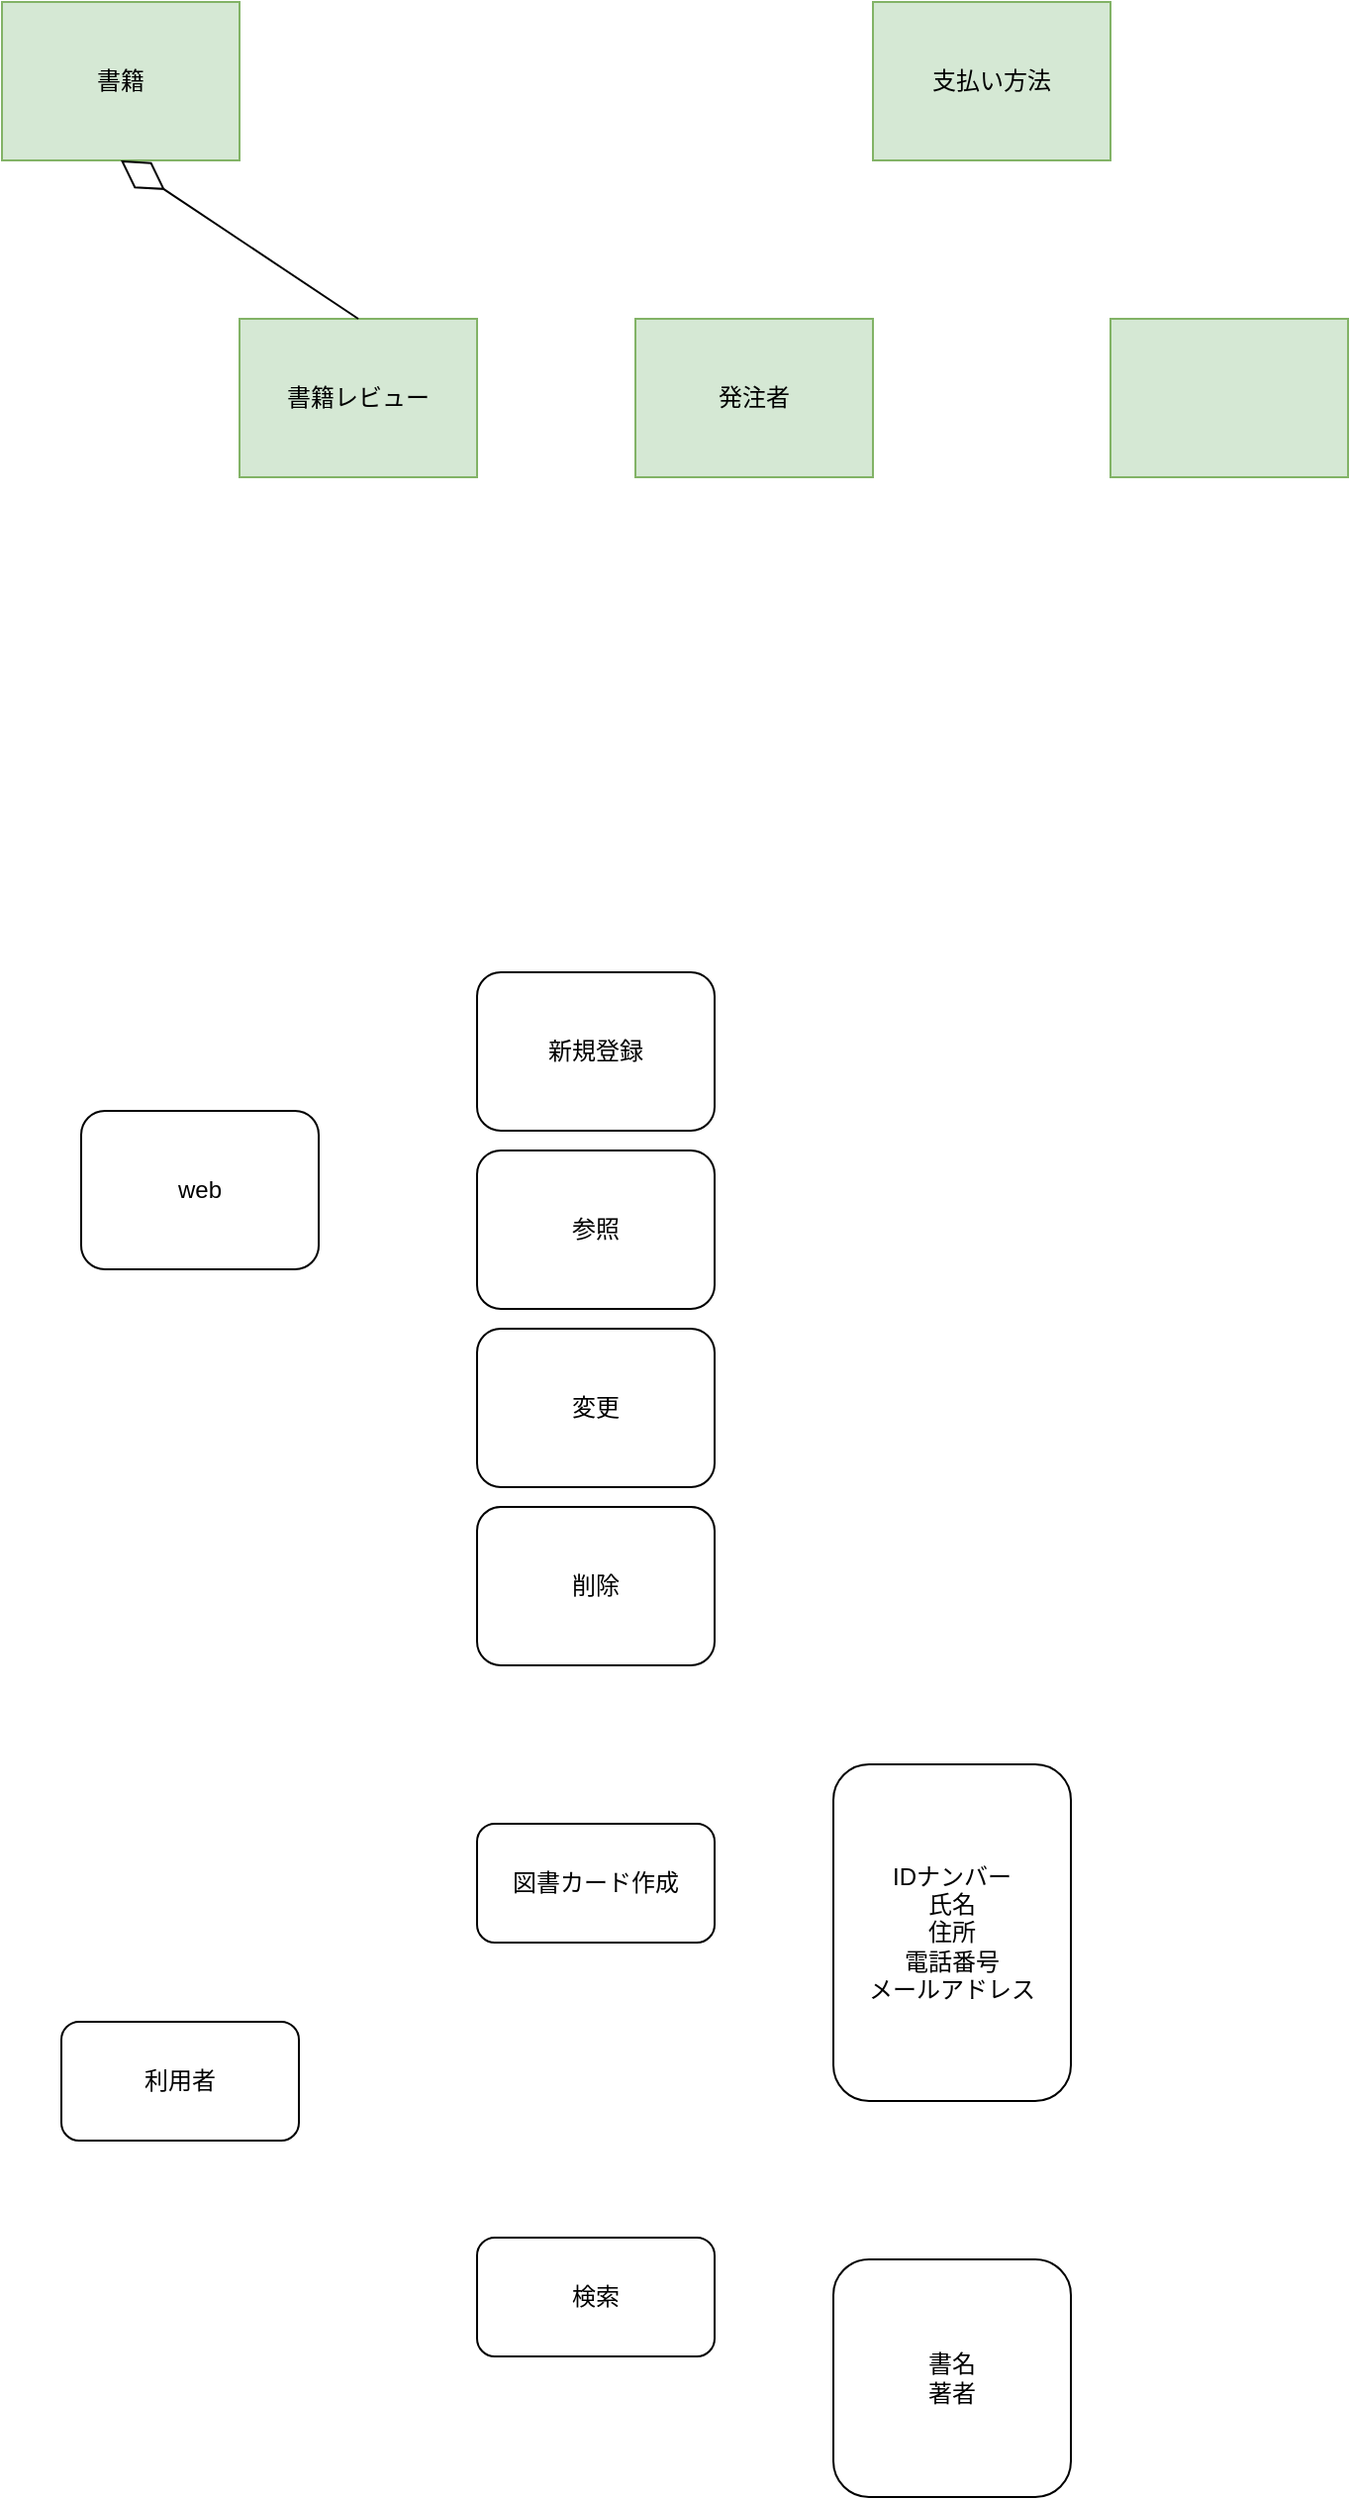 <mxfile version="24.7.17">
  <diagram name="ページ1" id="99uZk2oe0vOgZmG1ToGw">
    <mxGraphModel dx="1207" dy="535" grid="1" gridSize="10" guides="1" tooltips="1" connect="1" arrows="1" fold="1" page="1" pageScale="1" pageWidth="827" pageHeight="1169" math="0" shadow="0">
      <root>
        <mxCell id="0" />
        <mxCell id="1" parent="0" />
        <mxCell id="7ReZrOlSlZXd2sbm-it--6" value="書籍" style="rounded=0;whiteSpace=wrap;html=1;fillColor=#d5e8d4;strokeColor=#82b366;" vertex="1" parent="1">
          <mxGeometry x="40" y="40" width="120" height="80" as="geometry" />
        </mxCell>
        <mxCell id="7ReZrOlSlZXd2sbm-it--7" value="書籍レビュー" style="rounded=0;whiteSpace=wrap;html=1;fillColor=#d5e8d4;strokeColor=#82b366;" vertex="1" parent="1">
          <mxGeometry x="160" y="200" width="120" height="80" as="geometry" />
        </mxCell>
        <mxCell id="7ReZrOlSlZXd2sbm-it--8" value="" style="endArrow=diamondThin;endFill=0;endSize=24;html=1;rounded=0;entryX=0.5;entryY=1;entryDx=0;entryDy=0;exitX=0.5;exitY=0;exitDx=0;exitDy=0;" edge="1" parent="1" source="7ReZrOlSlZXd2sbm-it--7" target="7ReZrOlSlZXd2sbm-it--6">
          <mxGeometry width="160" relative="1" as="geometry">
            <mxPoint x="150" y="230" as="sourcePoint" />
            <mxPoint x="200" y="250" as="targetPoint" />
          </mxGeometry>
        </mxCell>
        <mxCell id="7ReZrOlSlZXd2sbm-it--10" value="支払い方法" style="rounded=0;whiteSpace=wrap;html=1;fillColor=#d5e8d4;strokeColor=#82b366;" vertex="1" parent="1">
          <mxGeometry x="480" y="40" width="120" height="80" as="geometry" />
        </mxCell>
        <mxCell id="7ReZrOlSlZXd2sbm-it--11" value="" style="rounded=0;whiteSpace=wrap;html=1;fillColor=#d5e8d4;strokeColor=#82b366;" vertex="1" parent="1">
          <mxGeometry x="600" y="200" width="120" height="80" as="geometry" />
        </mxCell>
        <mxCell id="7ReZrOlSlZXd2sbm-it--12" value="発注者" style="rounded=0;whiteSpace=wrap;html=1;fillColor=#d5e8d4;strokeColor=#82b366;" vertex="1" parent="1">
          <mxGeometry x="360" y="200" width="120" height="80" as="geometry" />
        </mxCell>
        <mxCell id="7ReZrOlSlZXd2sbm-it--13" value="web" style="rounded=1;whiteSpace=wrap;html=1;" vertex="1" parent="1">
          <mxGeometry x="80" y="600" width="120" height="80" as="geometry" />
        </mxCell>
        <mxCell id="7ReZrOlSlZXd2sbm-it--17" value="新規登録" style="rounded=1;whiteSpace=wrap;html=1;" vertex="1" parent="1">
          <mxGeometry x="280" y="530" width="120" height="80" as="geometry" />
        </mxCell>
        <mxCell id="7ReZrOlSlZXd2sbm-it--18" value="参照" style="rounded=1;whiteSpace=wrap;html=1;" vertex="1" parent="1">
          <mxGeometry x="280" y="620" width="120" height="80" as="geometry" />
        </mxCell>
        <mxCell id="7ReZrOlSlZXd2sbm-it--19" value="削除" style="rounded=1;whiteSpace=wrap;html=1;" vertex="1" parent="1">
          <mxGeometry x="280" y="800" width="120" height="80" as="geometry" />
        </mxCell>
        <mxCell id="7ReZrOlSlZXd2sbm-it--20" value="変更" style="rounded=1;whiteSpace=wrap;html=1;" vertex="1" parent="1">
          <mxGeometry x="280" y="710" width="120" height="80" as="geometry" />
        </mxCell>
        <mxCell id="7ReZrOlSlZXd2sbm-it--21" value="利用者" style="rounded=1;whiteSpace=wrap;html=1;" vertex="1" parent="1">
          <mxGeometry x="70" y="1060" width="120" height="60" as="geometry" />
        </mxCell>
        <mxCell id="7ReZrOlSlZXd2sbm-it--25" style="edgeStyle=orthogonalEdgeStyle;rounded=0;orthogonalLoop=1;jettySize=auto;html=1;exitX=0.75;exitY=1;exitDx=0;exitDy=0;" edge="1" parent="1" source="7ReZrOlSlZXd2sbm-it--22">
          <mxGeometry relative="1" as="geometry">
            <mxPoint x="369.471" y="1010" as="targetPoint" />
          </mxGeometry>
        </mxCell>
        <mxCell id="7ReZrOlSlZXd2sbm-it--22" value="図書カード作成" style="rounded=1;whiteSpace=wrap;html=1;" vertex="1" parent="1">
          <mxGeometry x="280" y="960" width="120" height="60" as="geometry" />
        </mxCell>
        <mxCell id="7ReZrOlSlZXd2sbm-it--23" value="&lt;div&gt;IDナンバー&lt;/div&gt;&lt;div&gt;氏名&lt;/div&gt;&lt;div&gt;住所&lt;/div&gt;&lt;div&gt;電話番号&lt;/div&gt;&lt;div&gt;メールアドレス&lt;/div&gt;" style="rounded=1;whiteSpace=wrap;html=1;" vertex="1" parent="1">
          <mxGeometry x="460" y="930" width="120" height="170" as="geometry" />
        </mxCell>
        <mxCell id="7ReZrOlSlZXd2sbm-it--24" value="検索" style="rounded=1;whiteSpace=wrap;html=1;" vertex="1" parent="1">
          <mxGeometry x="280" y="1169" width="120" height="60" as="geometry" />
        </mxCell>
        <mxCell id="7ReZrOlSlZXd2sbm-it--26" value="書名&lt;div&gt;著者&lt;/div&gt;" style="rounded=1;whiteSpace=wrap;html=1;" vertex="1" parent="1">
          <mxGeometry x="460" y="1180" width="120" height="120" as="geometry" />
        </mxCell>
      </root>
    </mxGraphModel>
  </diagram>
</mxfile>
